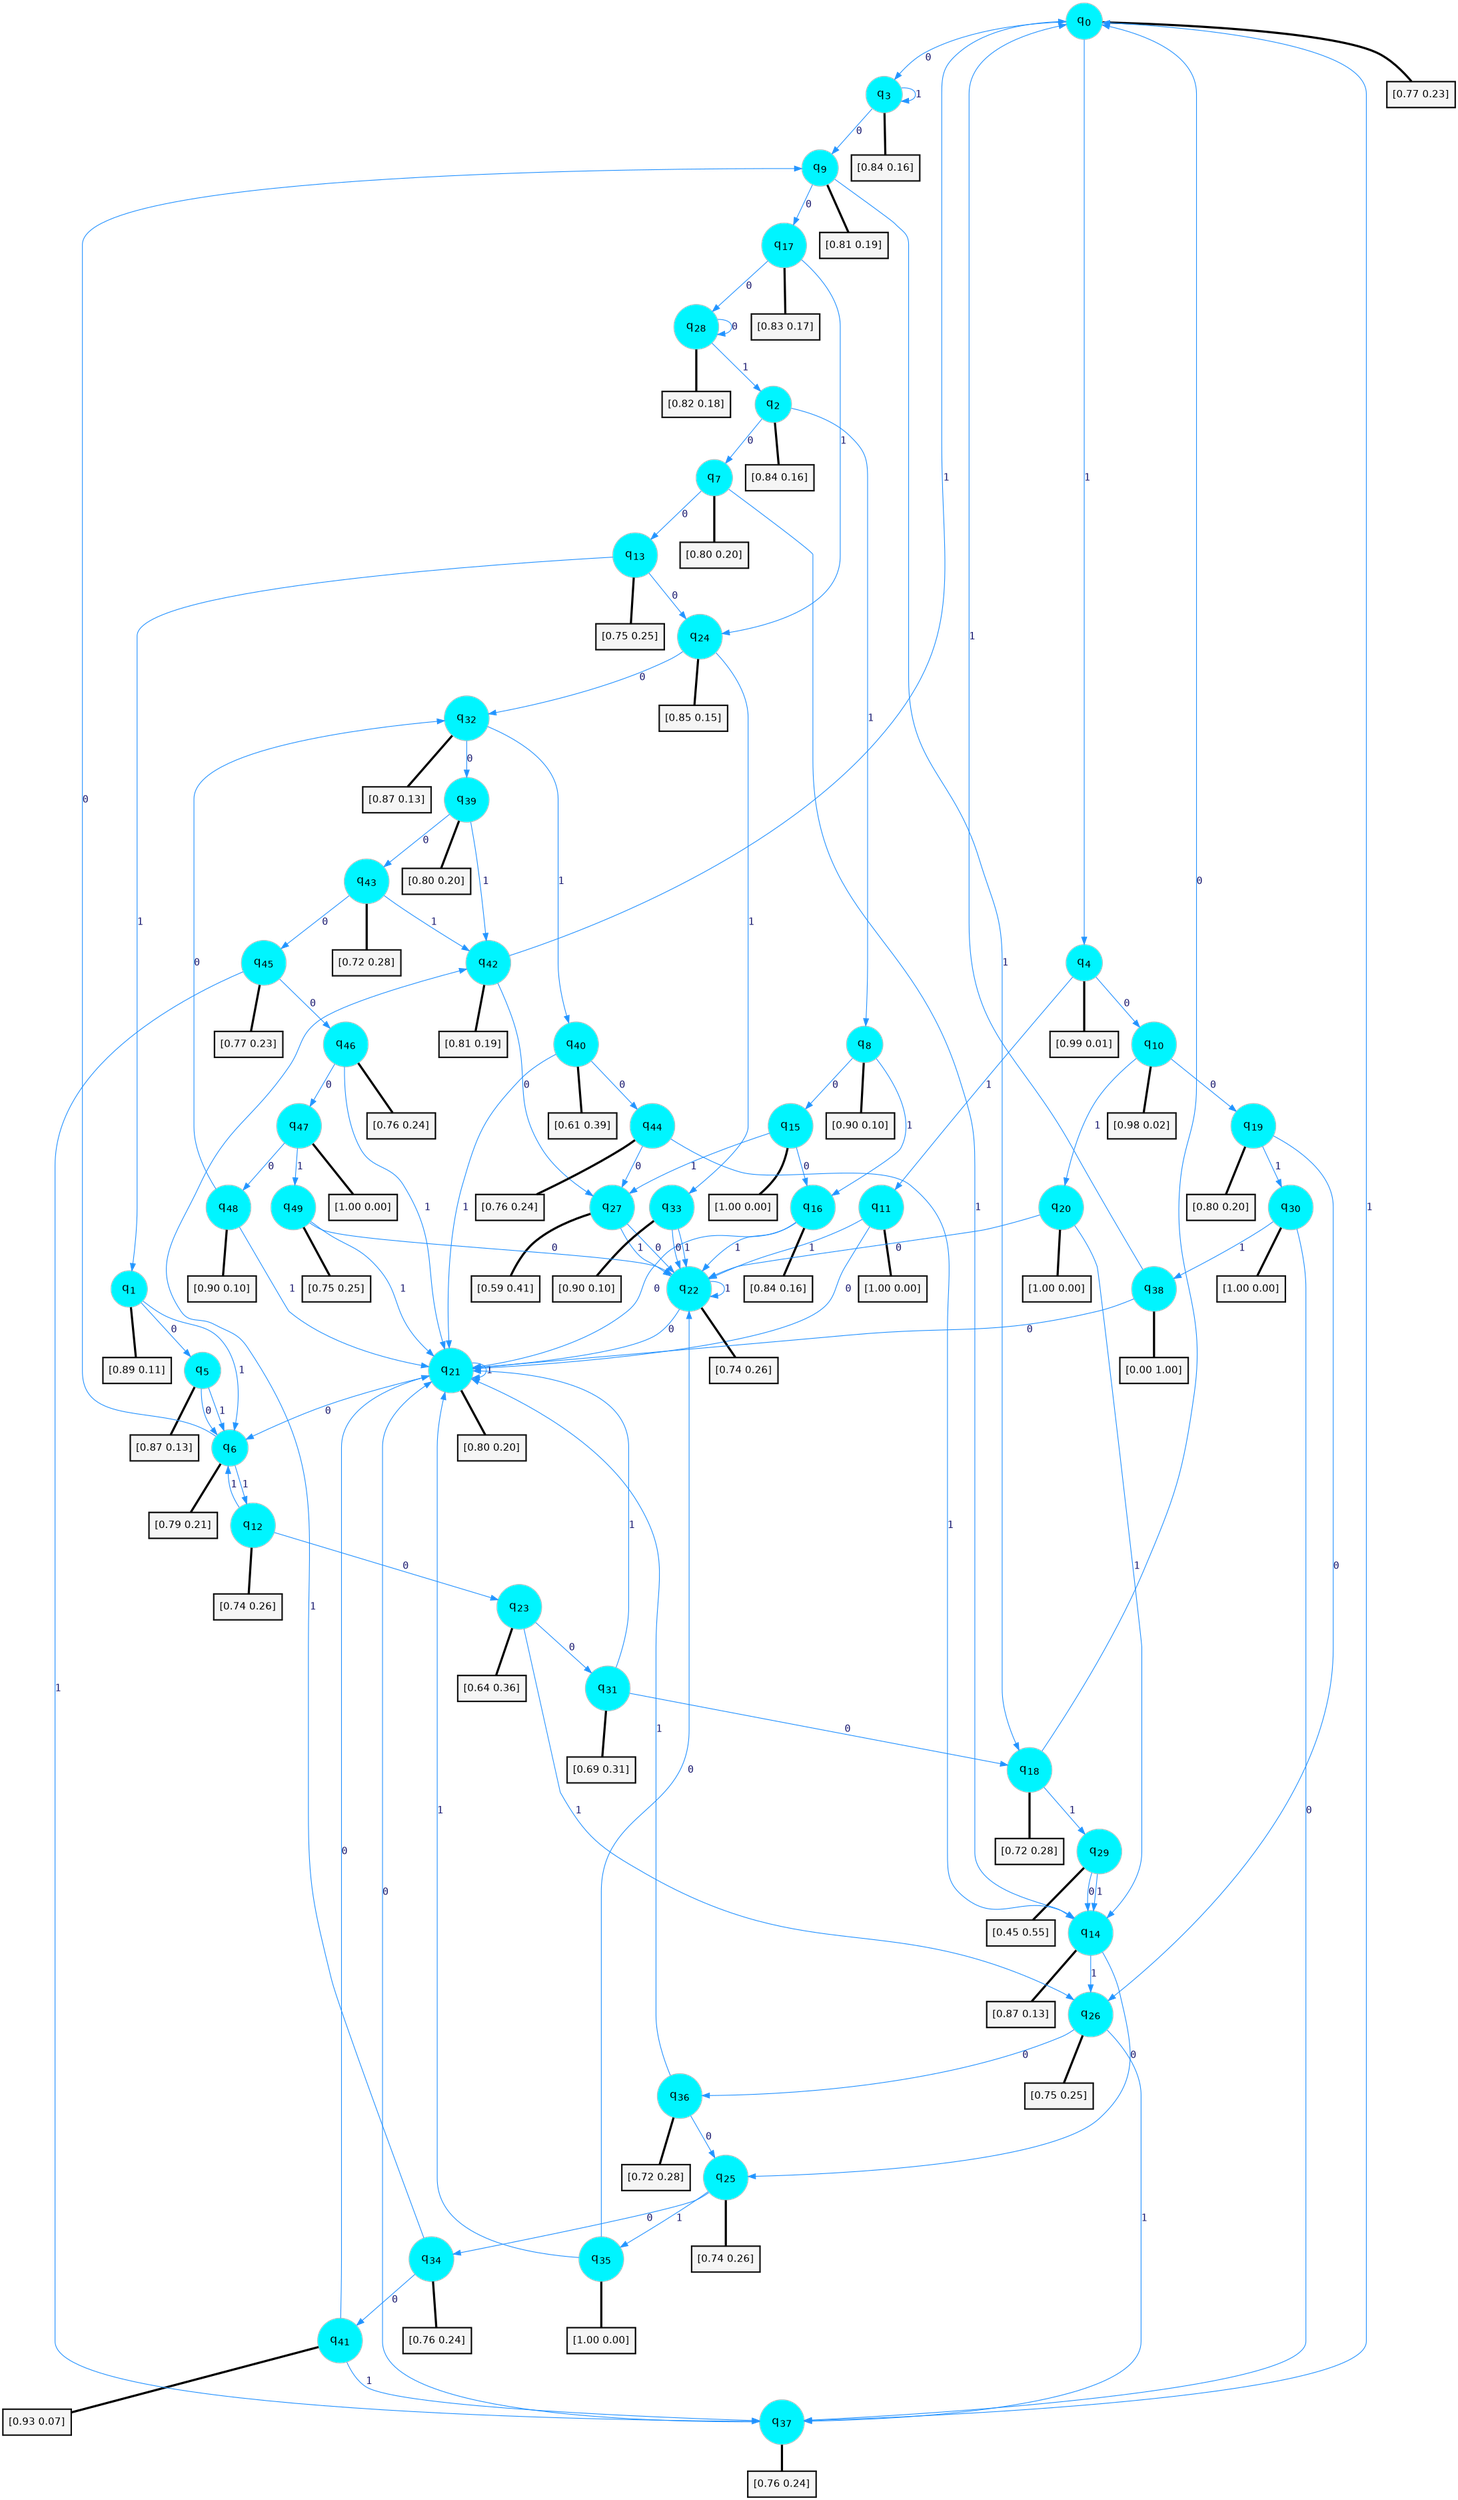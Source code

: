 digraph G {
graph [
bgcolor=transparent, dpi=300, rankdir=TD, size="40,25"];
node [
color=gray, fillcolor=turquoise1, fontcolor=black, fontname=Helvetica, fontsize=16, fontweight=bold, shape=circle, style=filled];
edge [
arrowsize=1, color=dodgerblue1, fontcolor=midnightblue, fontname=courier, fontweight=bold, penwidth=1, style=solid, weight=20];
0[label=<q<SUB>0</SUB>>];
1[label=<q<SUB>1</SUB>>];
2[label=<q<SUB>2</SUB>>];
3[label=<q<SUB>3</SUB>>];
4[label=<q<SUB>4</SUB>>];
5[label=<q<SUB>5</SUB>>];
6[label=<q<SUB>6</SUB>>];
7[label=<q<SUB>7</SUB>>];
8[label=<q<SUB>8</SUB>>];
9[label=<q<SUB>9</SUB>>];
10[label=<q<SUB>10</SUB>>];
11[label=<q<SUB>11</SUB>>];
12[label=<q<SUB>12</SUB>>];
13[label=<q<SUB>13</SUB>>];
14[label=<q<SUB>14</SUB>>];
15[label=<q<SUB>15</SUB>>];
16[label=<q<SUB>16</SUB>>];
17[label=<q<SUB>17</SUB>>];
18[label=<q<SUB>18</SUB>>];
19[label=<q<SUB>19</SUB>>];
20[label=<q<SUB>20</SUB>>];
21[label=<q<SUB>21</SUB>>];
22[label=<q<SUB>22</SUB>>];
23[label=<q<SUB>23</SUB>>];
24[label=<q<SUB>24</SUB>>];
25[label=<q<SUB>25</SUB>>];
26[label=<q<SUB>26</SUB>>];
27[label=<q<SUB>27</SUB>>];
28[label=<q<SUB>28</SUB>>];
29[label=<q<SUB>29</SUB>>];
30[label=<q<SUB>30</SUB>>];
31[label=<q<SUB>31</SUB>>];
32[label=<q<SUB>32</SUB>>];
33[label=<q<SUB>33</SUB>>];
34[label=<q<SUB>34</SUB>>];
35[label=<q<SUB>35</SUB>>];
36[label=<q<SUB>36</SUB>>];
37[label=<q<SUB>37</SUB>>];
38[label=<q<SUB>38</SUB>>];
39[label=<q<SUB>39</SUB>>];
40[label=<q<SUB>40</SUB>>];
41[label=<q<SUB>41</SUB>>];
42[label=<q<SUB>42</SUB>>];
43[label=<q<SUB>43</SUB>>];
44[label=<q<SUB>44</SUB>>];
45[label=<q<SUB>45</SUB>>];
46[label=<q<SUB>46</SUB>>];
47[label=<q<SUB>47</SUB>>];
48[label=<q<SUB>48</SUB>>];
49[label=<q<SUB>49</SUB>>];
50[label="[0.77 0.23]", shape=box,fontcolor=black, fontname=Helvetica, fontsize=14, penwidth=2, fillcolor=whitesmoke,color=black];
51[label="[0.89 0.11]", shape=box,fontcolor=black, fontname=Helvetica, fontsize=14, penwidth=2, fillcolor=whitesmoke,color=black];
52[label="[0.84 0.16]", shape=box,fontcolor=black, fontname=Helvetica, fontsize=14, penwidth=2, fillcolor=whitesmoke,color=black];
53[label="[0.84 0.16]", shape=box,fontcolor=black, fontname=Helvetica, fontsize=14, penwidth=2, fillcolor=whitesmoke,color=black];
54[label="[0.99 0.01]", shape=box,fontcolor=black, fontname=Helvetica, fontsize=14, penwidth=2, fillcolor=whitesmoke,color=black];
55[label="[0.87 0.13]", shape=box,fontcolor=black, fontname=Helvetica, fontsize=14, penwidth=2, fillcolor=whitesmoke,color=black];
56[label="[0.79 0.21]", shape=box,fontcolor=black, fontname=Helvetica, fontsize=14, penwidth=2, fillcolor=whitesmoke,color=black];
57[label="[0.80 0.20]", shape=box,fontcolor=black, fontname=Helvetica, fontsize=14, penwidth=2, fillcolor=whitesmoke,color=black];
58[label="[0.90 0.10]", shape=box,fontcolor=black, fontname=Helvetica, fontsize=14, penwidth=2, fillcolor=whitesmoke,color=black];
59[label="[0.81 0.19]", shape=box,fontcolor=black, fontname=Helvetica, fontsize=14, penwidth=2, fillcolor=whitesmoke,color=black];
60[label="[0.98 0.02]", shape=box,fontcolor=black, fontname=Helvetica, fontsize=14, penwidth=2, fillcolor=whitesmoke,color=black];
61[label="[1.00 0.00]", shape=box,fontcolor=black, fontname=Helvetica, fontsize=14, penwidth=2, fillcolor=whitesmoke,color=black];
62[label="[0.74 0.26]", shape=box,fontcolor=black, fontname=Helvetica, fontsize=14, penwidth=2, fillcolor=whitesmoke,color=black];
63[label="[0.75 0.25]", shape=box,fontcolor=black, fontname=Helvetica, fontsize=14, penwidth=2, fillcolor=whitesmoke,color=black];
64[label="[0.87 0.13]", shape=box,fontcolor=black, fontname=Helvetica, fontsize=14, penwidth=2, fillcolor=whitesmoke,color=black];
65[label="[1.00 0.00]", shape=box,fontcolor=black, fontname=Helvetica, fontsize=14, penwidth=2, fillcolor=whitesmoke,color=black];
66[label="[0.84 0.16]", shape=box,fontcolor=black, fontname=Helvetica, fontsize=14, penwidth=2, fillcolor=whitesmoke,color=black];
67[label="[0.83 0.17]", shape=box,fontcolor=black, fontname=Helvetica, fontsize=14, penwidth=2, fillcolor=whitesmoke,color=black];
68[label="[0.72 0.28]", shape=box,fontcolor=black, fontname=Helvetica, fontsize=14, penwidth=2, fillcolor=whitesmoke,color=black];
69[label="[0.80 0.20]", shape=box,fontcolor=black, fontname=Helvetica, fontsize=14, penwidth=2, fillcolor=whitesmoke,color=black];
70[label="[1.00 0.00]", shape=box,fontcolor=black, fontname=Helvetica, fontsize=14, penwidth=2, fillcolor=whitesmoke,color=black];
71[label="[0.80 0.20]", shape=box,fontcolor=black, fontname=Helvetica, fontsize=14, penwidth=2, fillcolor=whitesmoke,color=black];
72[label="[0.74 0.26]", shape=box,fontcolor=black, fontname=Helvetica, fontsize=14, penwidth=2, fillcolor=whitesmoke,color=black];
73[label="[0.64 0.36]", shape=box,fontcolor=black, fontname=Helvetica, fontsize=14, penwidth=2, fillcolor=whitesmoke,color=black];
74[label="[0.85 0.15]", shape=box,fontcolor=black, fontname=Helvetica, fontsize=14, penwidth=2, fillcolor=whitesmoke,color=black];
75[label="[0.74 0.26]", shape=box,fontcolor=black, fontname=Helvetica, fontsize=14, penwidth=2, fillcolor=whitesmoke,color=black];
76[label="[0.75 0.25]", shape=box,fontcolor=black, fontname=Helvetica, fontsize=14, penwidth=2, fillcolor=whitesmoke,color=black];
77[label="[0.59 0.41]", shape=box,fontcolor=black, fontname=Helvetica, fontsize=14, penwidth=2, fillcolor=whitesmoke,color=black];
78[label="[0.82 0.18]", shape=box,fontcolor=black, fontname=Helvetica, fontsize=14, penwidth=2, fillcolor=whitesmoke,color=black];
79[label="[0.45 0.55]", shape=box,fontcolor=black, fontname=Helvetica, fontsize=14, penwidth=2, fillcolor=whitesmoke,color=black];
80[label="[1.00 0.00]", shape=box,fontcolor=black, fontname=Helvetica, fontsize=14, penwidth=2, fillcolor=whitesmoke,color=black];
81[label="[0.69 0.31]", shape=box,fontcolor=black, fontname=Helvetica, fontsize=14, penwidth=2, fillcolor=whitesmoke,color=black];
82[label="[0.87 0.13]", shape=box,fontcolor=black, fontname=Helvetica, fontsize=14, penwidth=2, fillcolor=whitesmoke,color=black];
83[label="[0.90 0.10]", shape=box,fontcolor=black, fontname=Helvetica, fontsize=14, penwidth=2, fillcolor=whitesmoke,color=black];
84[label="[0.76 0.24]", shape=box,fontcolor=black, fontname=Helvetica, fontsize=14, penwidth=2, fillcolor=whitesmoke,color=black];
85[label="[1.00 0.00]", shape=box,fontcolor=black, fontname=Helvetica, fontsize=14, penwidth=2, fillcolor=whitesmoke,color=black];
86[label="[0.72 0.28]", shape=box,fontcolor=black, fontname=Helvetica, fontsize=14, penwidth=2, fillcolor=whitesmoke,color=black];
87[label="[0.76 0.24]", shape=box,fontcolor=black, fontname=Helvetica, fontsize=14, penwidth=2, fillcolor=whitesmoke,color=black];
88[label="[0.00 1.00]", shape=box,fontcolor=black, fontname=Helvetica, fontsize=14, penwidth=2, fillcolor=whitesmoke,color=black];
89[label="[0.80 0.20]", shape=box,fontcolor=black, fontname=Helvetica, fontsize=14, penwidth=2, fillcolor=whitesmoke,color=black];
90[label="[0.61 0.39]", shape=box,fontcolor=black, fontname=Helvetica, fontsize=14, penwidth=2, fillcolor=whitesmoke,color=black];
91[label="[0.93 0.07]", shape=box,fontcolor=black, fontname=Helvetica, fontsize=14, penwidth=2, fillcolor=whitesmoke,color=black];
92[label="[0.81 0.19]", shape=box,fontcolor=black, fontname=Helvetica, fontsize=14, penwidth=2, fillcolor=whitesmoke,color=black];
93[label="[0.72 0.28]", shape=box,fontcolor=black, fontname=Helvetica, fontsize=14, penwidth=2, fillcolor=whitesmoke,color=black];
94[label="[0.76 0.24]", shape=box,fontcolor=black, fontname=Helvetica, fontsize=14, penwidth=2, fillcolor=whitesmoke,color=black];
95[label="[0.77 0.23]", shape=box,fontcolor=black, fontname=Helvetica, fontsize=14, penwidth=2, fillcolor=whitesmoke,color=black];
96[label="[0.76 0.24]", shape=box,fontcolor=black, fontname=Helvetica, fontsize=14, penwidth=2, fillcolor=whitesmoke,color=black];
97[label="[1.00 0.00]", shape=box,fontcolor=black, fontname=Helvetica, fontsize=14, penwidth=2, fillcolor=whitesmoke,color=black];
98[label="[0.90 0.10]", shape=box,fontcolor=black, fontname=Helvetica, fontsize=14, penwidth=2, fillcolor=whitesmoke,color=black];
99[label="[0.75 0.25]", shape=box,fontcolor=black, fontname=Helvetica, fontsize=14, penwidth=2, fillcolor=whitesmoke,color=black];
0->3 [label=0];
0->4 [label=1];
0->50 [arrowhead=none, penwidth=3,color=black];
1->5 [label=0];
1->6 [label=1];
1->51 [arrowhead=none, penwidth=3,color=black];
2->7 [label=0];
2->8 [label=1];
2->52 [arrowhead=none, penwidth=3,color=black];
3->9 [label=0];
3->3 [label=1];
3->53 [arrowhead=none, penwidth=3,color=black];
4->10 [label=0];
4->11 [label=1];
4->54 [arrowhead=none, penwidth=3,color=black];
5->6 [label=0];
5->6 [label=1];
5->55 [arrowhead=none, penwidth=3,color=black];
6->9 [label=0];
6->12 [label=1];
6->56 [arrowhead=none, penwidth=3,color=black];
7->13 [label=0];
7->14 [label=1];
7->57 [arrowhead=none, penwidth=3,color=black];
8->15 [label=0];
8->16 [label=1];
8->58 [arrowhead=none, penwidth=3,color=black];
9->17 [label=0];
9->18 [label=1];
9->59 [arrowhead=none, penwidth=3,color=black];
10->19 [label=0];
10->20 [label=1];
10->60 [arrowhead=none, penwidth=3,color=black];
11->21 [label=0];
11->22 [label=1];
11->61 [arrowhead=none, penwidth=3,color=black];
12->23 [label=0];
12->6 [label=1];
12->62 [arrowhead=none, penwidth=3,color=black];
13->24 [label=0];
13->1 [label=1];
13->63 [arrowhead=none, penwidth=3,color=black];
14->25 [label=0];
14->26 [label=1];
14->64 [arrowhead=none, penwidth=3,color=black];
15->16 [label=0];
15->27 [label=1];
15->65 [arrowhead=none, penwidth=3,color=black];
16->21 [label=0];
16->22 [label=1];
16->66 [arrowhead=none, penwidth=3,color=black];
17->28 [label=0];
17->24 [label=1];
17->67 [arrowhead=none, penwidth=3,color=black];
18->0 [label=0];
18->29 [label=1];
18->68 [arrowhead=none, penwidth=3,color=black];
19->26 [label=0];
19->30 [label=1];
19->69 [arrowhead=none, penwidth=3,color=black];
20->22 [label=0];
20->14 [label=1];
20->70 [arrowhead=none, penwidth=3,color=black];
21->6 [label=0];
21->21 [label=1];
21->71 [arrowhead=none, penwidth=3,color=black];
22->21 [label=0];
22->22 [label=1];
22->72 [arrowhead=none, penwidth=3,color=black];
23->31 [label=0];
23->26 [label=1];
23->73 [arrowhead=none, penwidth=3,color=black];
24->32 [label=0];
24->33 [label=1];
24->74 [arrowhead=none, penwidth=3,color=black];
25->34 [label=0];
25->35 [label=1];
25->75 [arrowhead=none, penwidth=3,color=black];
26->36 [label=0];
26->37 [label=1];
26->76 [arrowhead=none, penwidth=3,color=black];
27->22 [label=0];
27->22 [label=1];
27->77 [arrowhead=none, penwidth=3,color=black];
28->28 [label=0];
28->2 [label=1];
28->78 [arrowhead=none, penwidth=3,color=black];
29->14 [label=0];
29->14 [label=1];
29->79 [arrowhead=none, penwidth=3,color=black];
30->37 [label=0];
30->38 [label=1];
30->80 [arrowhead=none, penwidth=3,color=black];
31->18 [label=0];
31->21 [label=1];
31->81 [arrowhead=none, penwidth=3,color=black];
32->39 [label=0];
32->40 [label=1];
32->82 [arrowhead=none, penwidth=3,color=black];
33->22 [label=0];
33->22 [label=1];
33->83 [arrowhead=none, penwidth=3,color=black];
34->41 [label=0];
34->42 [label=1];
34->84 [arrowhead=none, penwidth=3,color=black];
35->22 [label=0];
35->21 [label=1];
35->85 [arrowhead=none, penwidth=3,color=black];
36->25 [label=0];
36->21 [label=1];
36->86 [arrowhead=none, penwidth=3,color=black];
37->21 [label=0];
37->0 [label=1];
37->87 [arrowhead=none, penwidth=3,color=black];
38->21 [label=0];
38->0 [label=1];
38->88 [arrowhead=none, penwidth=3,color=black];
39->43 [label=0];
39->42 [label=1];
39->89 [arrowhead=none, penwidth=3,color=black];
40->44 [label=0];
40->21 [label=1];
40->90 [arrowhead=none, penwidth=3,color=black];
41->21 [label=0];
41->37 [label=1];
41->91 [arrowhead=none, penwidth=3,color=black];
42->27 [label=0];
42->0 [label=1];
42->92 [arrowhead=none, penwidth=3,color=black];
43->45 [label=0];
43->42 [label=1];
43->93 [arrowhead=none, penwidth=3,color=black];
44->27 [label=0];
44->14 [label=1];
44->94 [arrowhead=none, penwidth=3,color=black];
45->46 [label=0];
45->37 [label=1];
45->95 [arrowhead=none, penwidth=3,color=black];
46->47 [label=0];
46->21 [label=1];
46->96 [arrowhead=none, penwidth=3,color=black];
47->48 [label=0];
47->49 [label=1];
47->97 [arrowhead=none, penwidth=3,color=black];
48->32 [label=0];
48->21 [label=1];
48->98 [arrowhead=none, penwidth=3,color=black];
49->22 [label=0];
49->21 [label=1];
49->99 [arrowhead=none, penwidth=3,color=black];
}
